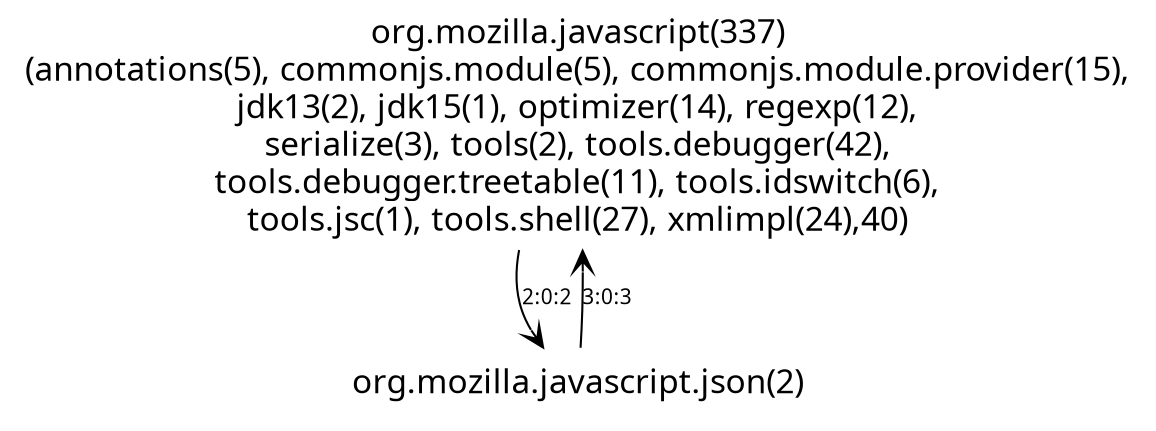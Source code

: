 digraph javascript_json_pdg { 
 node [shape=plaintext, fontname=Skia, fontsize=16] 
edge [fontname=Skia, fontsize = 10];
1[ label="org.mozilla.javascript(337)\n(annotations(5), commonjs.module(5), commonjs.module.provider(15),\njdk13(2), jdk15(1), optimizer(14), regexp(12),\nserialize(3), tools(2), tools.debugger(42),\ntools.debugger.treetable(11), tools.idswitch(6),\ntools.jsc(1), tools.shell(27), xmlimpl(24),40)"];
0[ label="org.mozilla.javascript.json(2)"];
0->1[color="black", arrowhead="vee", label = "3:0:3"];
1->0[color="black", arrowhead="vee", label = "2:0:2"]
}